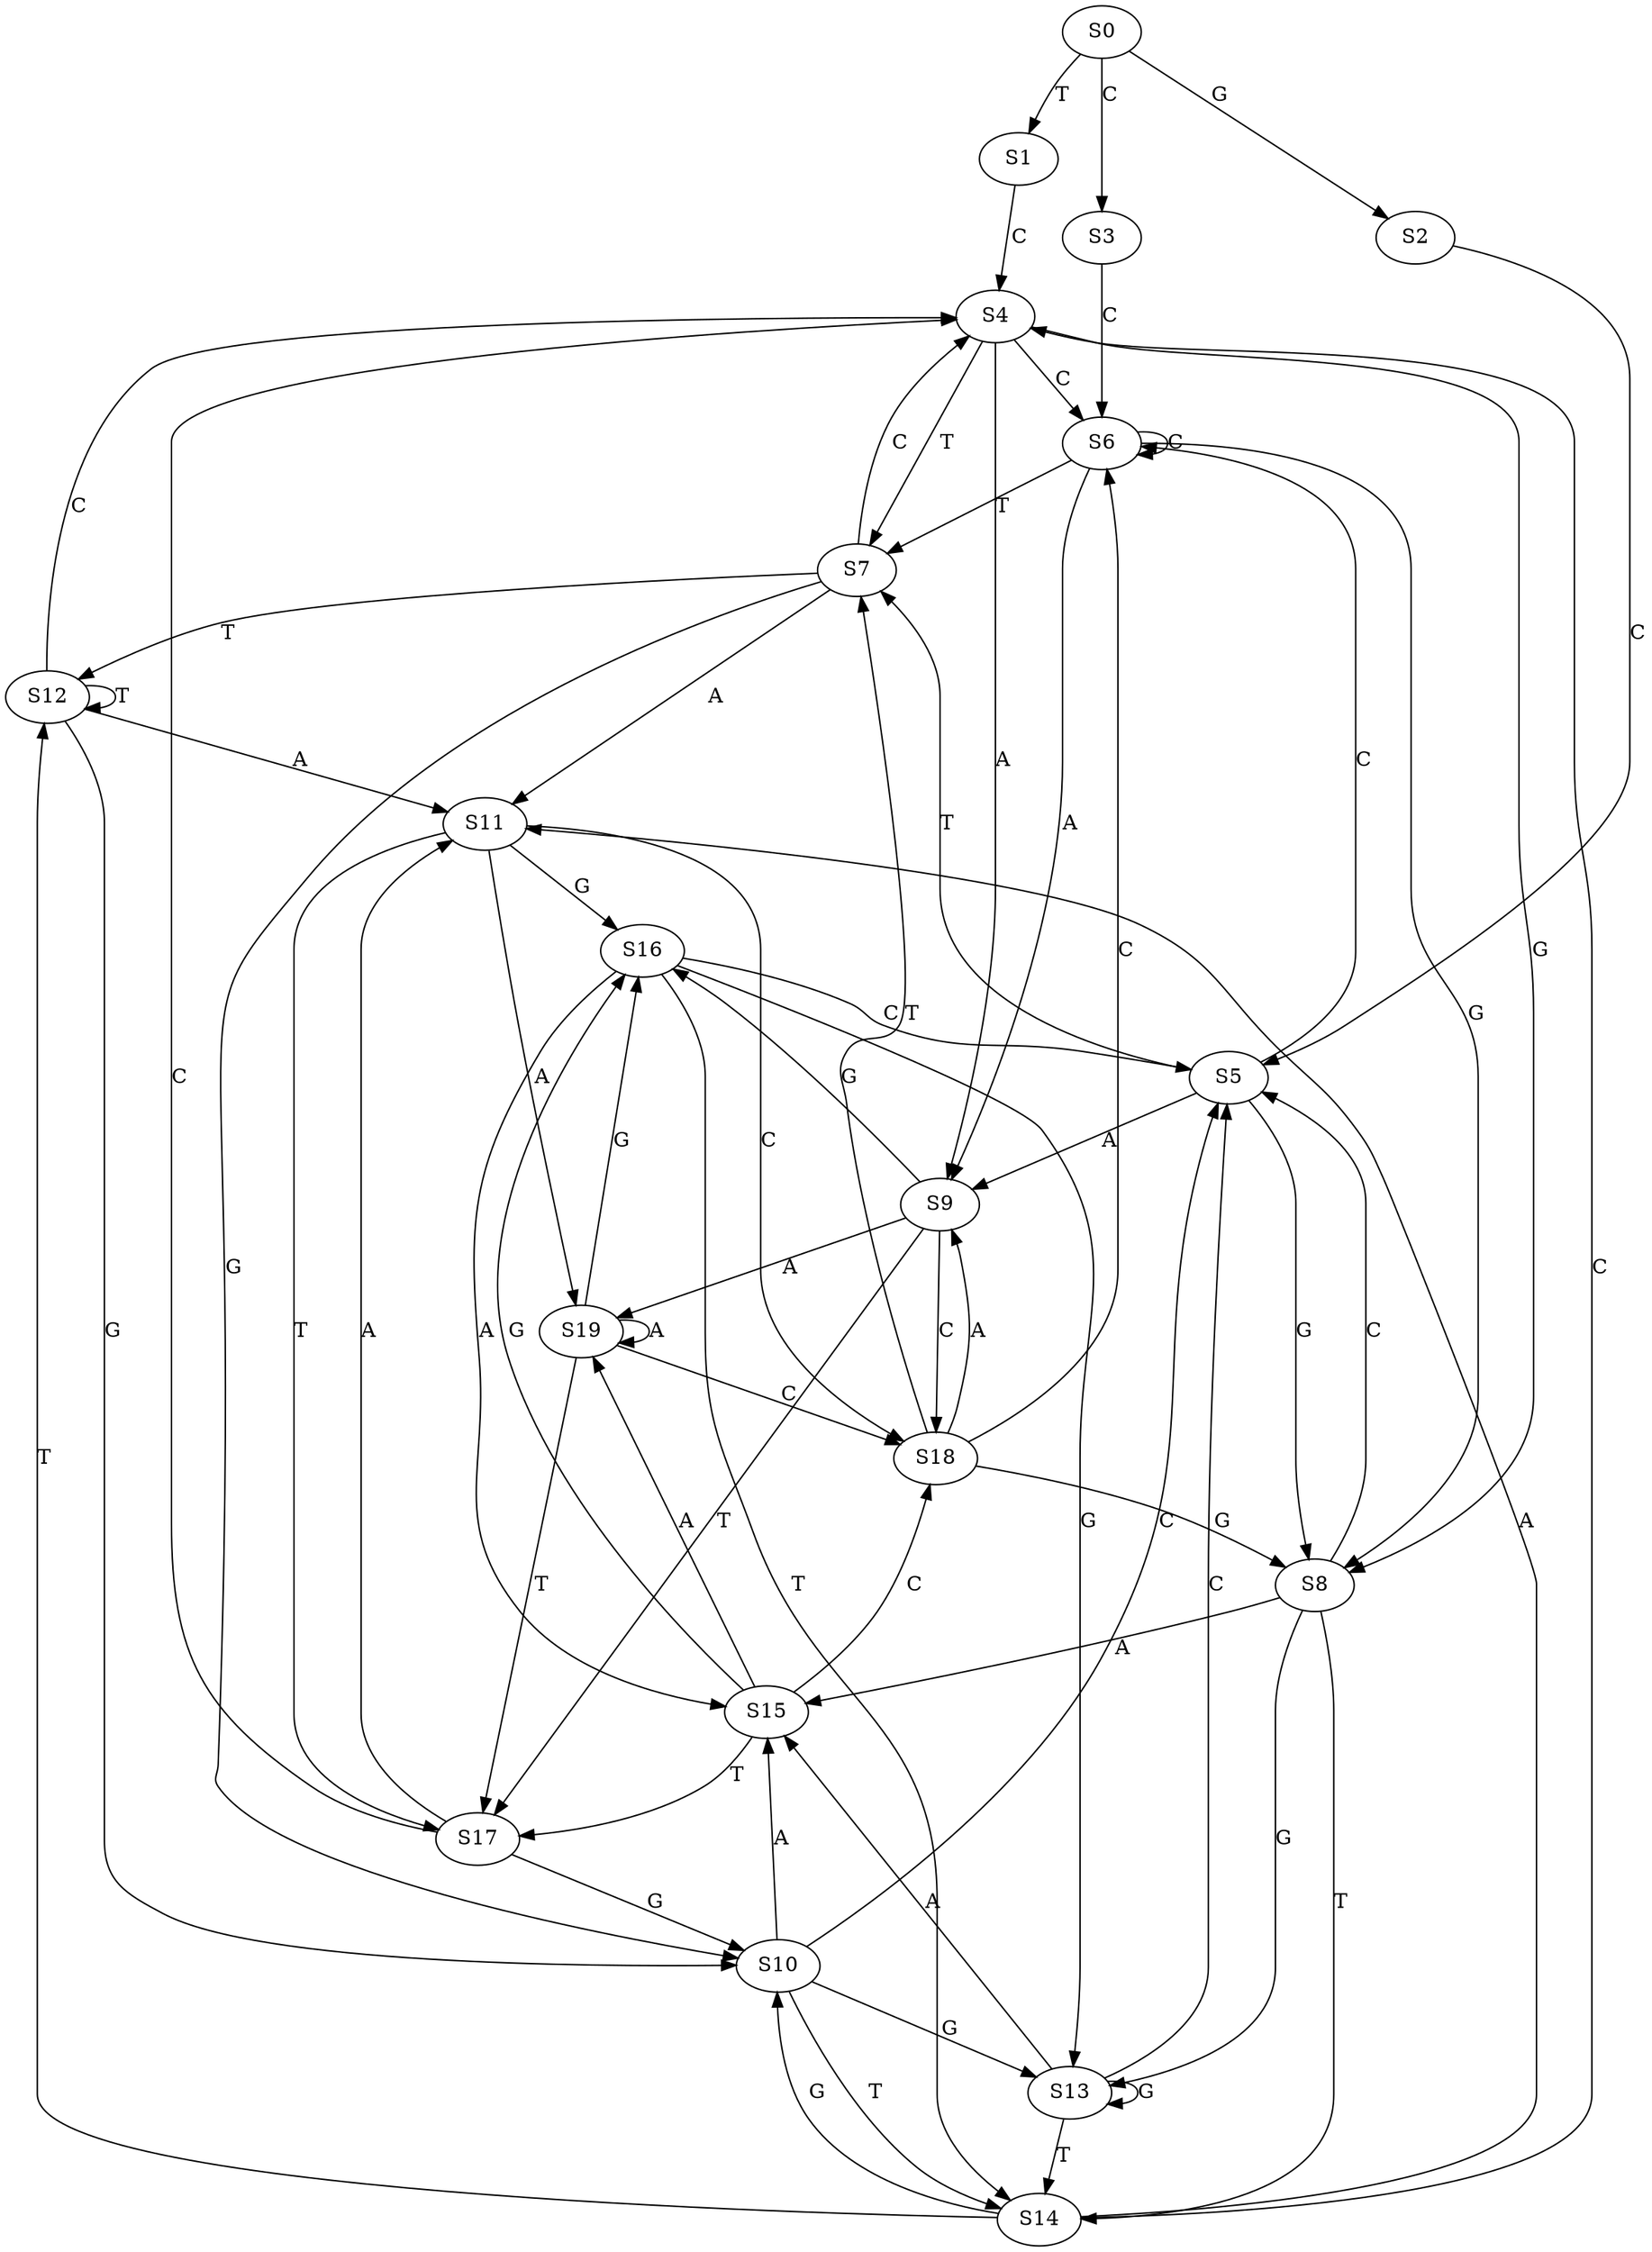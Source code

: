 strict digraph  {
	S0 -> S1 [ label = T ];
	S0 -> S2 [ label = G ];
	S0 -> S3 [ label = C ];
	S1 -> S4 [ label = C ];
	S2 -> S5 [ label = C ];
	S3 -> S6 [ label = C ];
	S4 -> S7 [ label = T ];
	S4 -> S8 [ label = G ];
	S4 -> S6 [ label = C ];
	S4 -> S9 [ label = A ];
	S5 -> S6 [ label = C ];
	S5 -> S7 [ label = T ];
	S5 -> S8 [ label = G ];
	S5 -> S9 [ label = A ];
	S6 -> S8 [ label = G ];
	S6 -> S6 [ label = C ];
	S6 -> S9 [ label = A ];
	S6 -> S7 [ label = T ];
	S7 -> S10 [ label = G ];
	S7 -> S4 [ label = C ];
	S7 -> S11 [ label = A ];
	S7 -> S12 [ label = T ];
	S8 -> S13 [ label = G ];
	S8 -> S14 [ label = T ];
	S8 -> S15 [ label = A ];
	S8 -> S5 [ label = C ];
	S9 -> S16 [ label = G ];
	S9 -> S17 [ label = T ];
	S9 -> S18 [ label = C ];
	S9 -> S19 [ label = A ];
	S10 -> S15 [ label = A ];
	S10 -> S14 [ label = T ];
	S10 -> S5 [ label = C ];
	S10 -> S13 [ label = G ];
	S11 -> S16 [ label = G ];
	S11 -> S17 [ label = T ];
	S11 -> S19 [ label = A ];
	S11 -> S18 [ label = C ];
	S12 -> S11 [ label = A ];
	S12 -> S4 [ label = C ];
	S12 -> S10 [ label = G ];
	S12 -> S12 [ label = T ];
	S13 -> S15 [ label = A ];
	S13 -> S14 [ label = T ];
	S13 -> S13 [ label = G ];
	S13 -> S5 [ label = C ];
	S14 -> S11 [ label = A ];
	S14 -> S4 [ label = C ];
	S14 -> S10 [ label = G ];
	S14 -> S12 [ label = T ];
	S15 -> S16 [ label = G ];
	S15 -> S19 [ label = A ];
	S15 -> S18 [ label = C ];
	S15 -> S17 [ label = T ];
	S16 -> S14 [ label = T ];
	S16 -> S13 [ label = G ];
	S16 -> S15 [ label = A ];
	S16 -> S5 [ label = C ];
	S17 -> S11 [ label = A ];
	S17 -> S4 [ label = C ];
	S17 -> S10 [ label = G ];
	S18 -> S9 [ label = A ];
	S18 -> S7 [ label = T ];
	S18 -> S6 [ label = C ];
	S18 -> S8 [ label = G ];
	S19 -> S17 [ label = T ];
	S19 -> S18 [ label = C ];
	S19 -> S16 [ label = G ];
	S19 -> S19 [ label = A ];
}
